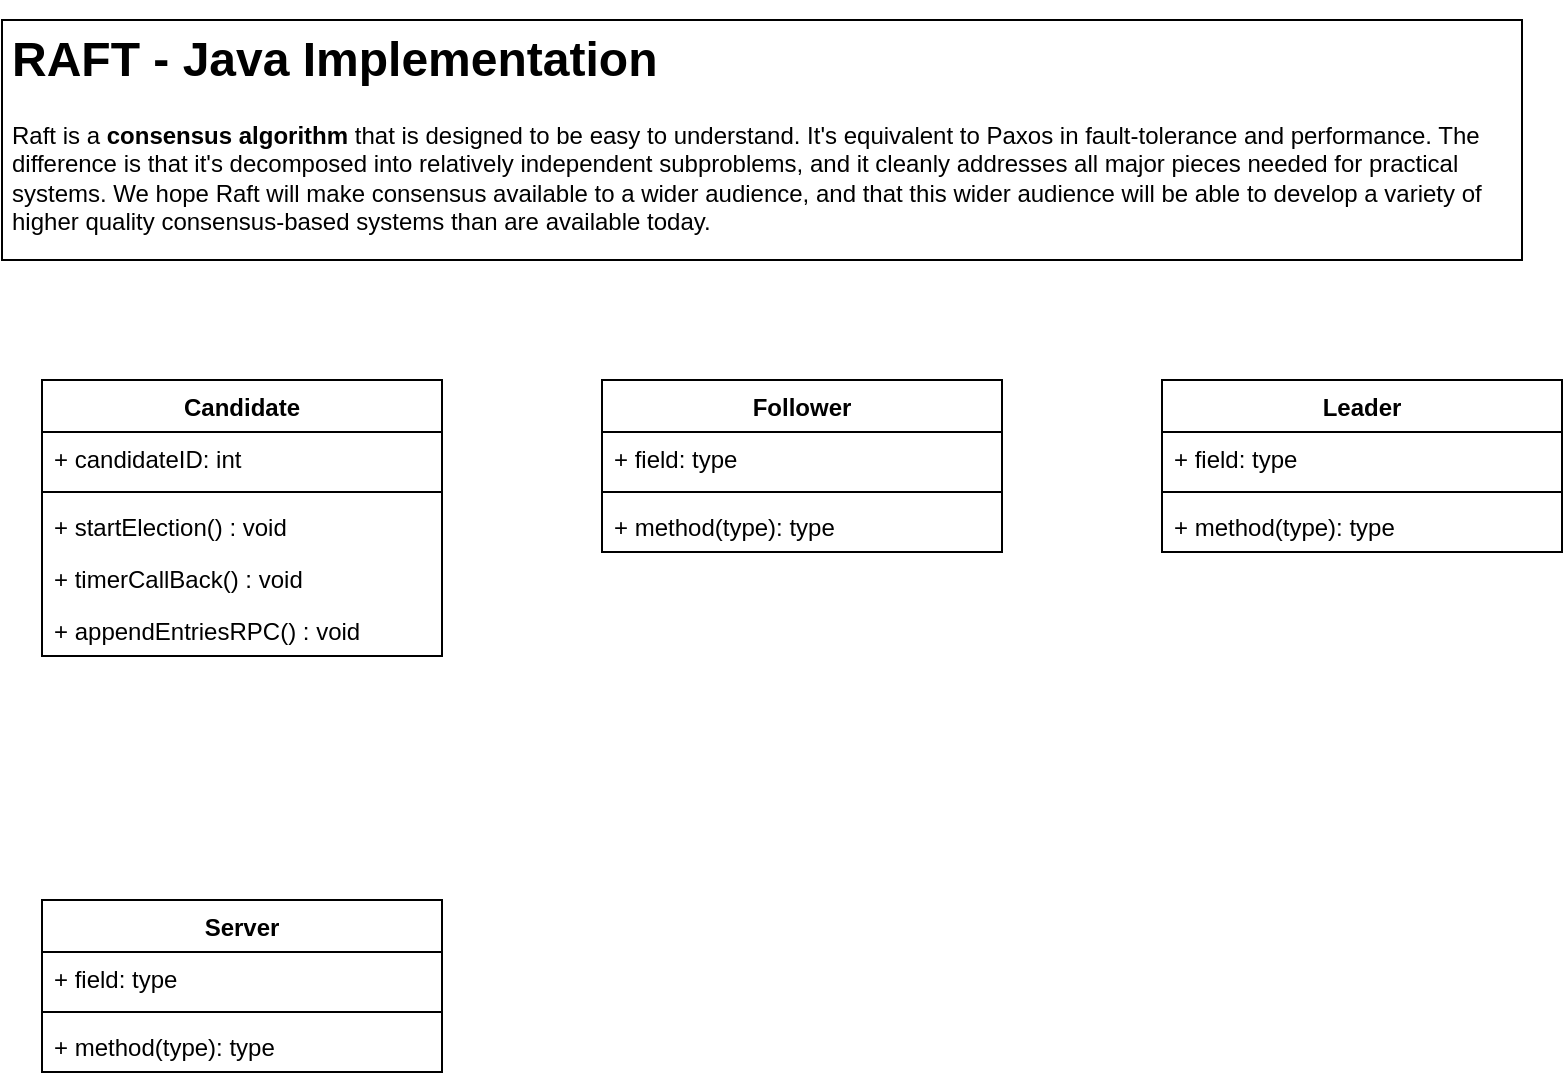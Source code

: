 <mxfile version="16.5.1" type="device"><diagram id="C5RBs43oDa-KdzZeNtuy" name="Java Classes UML"><mxGraphModel dx="946" dy="725" grid="1" gridSize="10" guides="1" tooltips="1" connect="1" arrows="1" fold="1" page="1" pageScale="1" pageWidth="827" pageHeight="1169" math="0" shadow="0"><root><mxCell id="WIyWlLk6GJQsqaUBKTNV-0"/><mxCell id="WIyWlLk6GJQsqaUBKTNV-1" parent="WIyWlLk6GJQsqaUBKTNV-0"/><mxCell id="46X_BfpMPTvYFvaqsZuw-0" value="Candidate" style="swimlane;fontStyle=1;align=center;verticalAlign=top;childLayout=stackLayout;horizontal=1;startSize=26;horizontalStack=0;resizeParent=1;resizeParentMax=0;resizeLast=0;collapsible=1;marginBottom=0;" vertex="1" parent="WIyWlLk6GJQsqaUBKTNV-1"><mxGeometry x="40" y="200" width="200" height="138" as="geometry"><mxRectangle x="80" y="170" width="90" height="26" as="alternateBounds"/></mxGeometry></mxCell><mxCell id="46X_BfpMPTvYFvaqsZuw-1" value="+ candidateID: int" style="text;strokeColor=none;fillColor=none;align=left;verticalAlign=top;spacingLeft=4;spacingRight=4;overflow=hidden;rotatable=0;points=[[0,0.5],[1,0.5]];portConstraint=eastwest;" vertex="1" parent="46X_BfpMPTvYFvaqsZuw-0"><mxGeometry y="26" width="200" height="26" as="geometry"/></mxCell><mxCell id="46X_BfpMPTvYFvaqsZuw-2" value="" style="line;strokeWidth=1;fillColor=none;align=left;verticalAlign=middle;spacingTop=-1;spacingLeft=3;spacingRight=3;rotatable=0;labelPosition=right;points=[];portConstraint=eastwest;" vertex="1" parent="46X_BfpMPTvYFvaqsZuw-0"><mxGeometry y="52" width="200" height="8" as="geometry"/></mxCell><mxCell id="46X_BfpMPTvYFvaqsZuw-3" value="+ startElection() : void" style="text;strokeColor=none;fillColor=none;align=left;verticalAlign=top;spacingLeft=4;spacingRight=4;overflow=hidden;rotatable=0;points=[[0,0.5],[1,0.5]];portConstraint=eastwest;" vertex="1" parent="46X_BfpMPTvYFvaqsZuw-0"><mxGeometry y="60" width="200" height="26" as="geometry"/></mxCell><mxCell id="46X_BfpMPTvYFvaqsZuw-19" value="+ timerCallBack() : void" style="text;strokeColor=none;fillColor=none;align=left;verticalAlign=top;spacingLeft=4;spacingRight=4;overflow=hidden;rotatable=0;points=[[0,0.5],[1,0.5]];portConstraint=eastwest;" vertex="1" parent="46X_BfpMPTvYFvaqsZuw-0"><mxGeometry y="86" width="200" height="26" as="geometry"/></mxCell><mxCell id="46X_BfpMPTvYFvaqsZuw-20" value="+ appendEntriesRPC() : void" style="text;strokeColor=none;fillColor=none;align=left;verticalAlign=top;spacingLeft=4;spacingRight=4;overflow=hidden;rotatable=0;points=[[0,0.5],[1,0.5]];portConstraint=eastwest;" vertex="1" parent="46X_BfpMPTvYFvaqsZuw-0"><mxGeometry y="112" width="200" height="26" as="geometry"/></mxCell><mxCell id="46X_BfpMPTvYFvaqsZuw-4" value="Server" style="swimlane;fontStyle=1;align=center;verticalAlign=top;childLayout=stackLayout;horizontal=1;startSize=26;horizontalStack=0;resizeParent=1;resizeParentMax=0;resizeLast=0;collapsible=1;marginBottom=0;" vertex="1" parent="WIyWlLk6GJQsqaUBKTNV-1"><mxGeometry x="40" y="460" width="200" height="86" as="geometry"/></mxCell><mxCell id="46X_BfpMPTvYFvaqsZuw-5" value="+ field: type" style="text;strokeColor=none;fillColor=none;align=left;verticalAlign=top;spacingLeft=4;spacingRight=4;overflow=hidden;rotatable=0;points=[[0,0.5],[1,0.5]];portConstraint=eastwest;" vertex="1" parent="46X_BfpMPTvYFvaqsZuw-4"><mxGeometry y="26" width="200" height="26" as="geometry"/></mxCell><mxCell id="46X_BfpMPTvYFvaqsZuw-6" value="" style="line;strokeWidth=1;fillColor=none;align=left;verticalAlign=middle;spacingTop=-1;spacingLeft=3;spacingRight=3;rotatable=0;labelPosition=right;points=[];portConstraint=eastwest;" vertex="1" parent="46X_BfpMPTvYFvaqsZuw-4"><mxGeometry y="52" width="200" height="8" as="geometry"/></mxCell><mxCell id="46X_BfpMPTvYFvaqsZuw-7" value="+ method(type): type" style="text;strokeColor=none;fillColor=none;align=left;verticalAlign=top;spacingLeft=4;spacingRight=4;overflow=hidden;rotatable=0;points=[[0,0.5],[1,0.5]];portConstraint=eastwest;" vertex="1" parent="46X_BfpMPTvYFvaqsZuw-4"><mxGeometry y="60" width="200" height="26" as="geometry"/></mxCell><mxCell id="46X_BfpMPTvYFvaqsZuw-8" value="Follower" style="swimlane;fontStyle=1;align=center;verticalAlign=top;childLayout=stackLayout;horizontal=1;startSize=26;horizontalStack=0;resizeParent=1;resizeParentMax=0;resizeLast=0;collapsible=1;marginBottom=0;" vertex="1" parent="WIyWlLk6GJQsqaUBKTNV-1"><mxGeometry x="320" y="200" width="200" height="86" as="geometry"/></mxCell><mxCell id="46X_BfpMPTvYFvaqsZuw-9" value="+ field: type" style="text;strokeColor=none;fillColor=none;align=left;verticalAlign=top;spacingLeft=4;spacingRight=4;overflow=hidden;rotatable=0;points=[[0,0.5],[1,0.5]];portConstraint=eastwest;" vertex="1" parent="46X_BfpMPTvYFvaqsZuw-8"><mxGeometry y="26" width="200" height="26" as="geometry"/></mxCell><mxCell id="46X_BfpMPTvYFvaqsZuw-10" value="" style="line;strokeWidth=1;fillColor=none;align=left;verticalAlign=middle;spacingTop=-1;spacingLeft=3;spacingRight=3;rotatable=0;labelPosition=right;points=[];portConstraint=eastwest;" vertex="1" parent="46X_BfpMPTvYFvaqsZuw-8"><mxGeometry y="52" width="200" height="8" as="geometry"/></mxCell><mxCell id="46X_BfpMPTvYFvaqsZuw-11" value="+ method(type): type" style="text;strokeColor=none;fillColor=none;align=left;verticalAlign=top;spacingLeft=4;spacingRight=4;overflow=hidden;rotatable=0;points=[[0,0.5],[1,0.5]];portConstraint=eastwest;" vertex="1" parent="46X_BfpMPTvYFvaqsZuw-8"><mxGeometry y="60" width="200" height="26" as="geometry"/></mxCell><mxCell id="46X_BfpMPTvYFvaqsZuw-12" value="Leader" style="swimlane;fontStyle=1;align=center;verticalAlign=top;childLayout=stackLayout;horizontal=1;startSize=26;horizontalStack=0;resizeParent=1;resizeParentMax=0;resizeLast=0;collapsible=1;marginBottom=0;" vertex="1" parent="WIyWlLk6GJQsqaUBKTNV-1"><mxGeometry x="600" y="200" width="200" height="86" as="geometry"/></mxCell><mxCell id="46X_BfpMPTvYFvaqsZuw-13" value="+ field: type" style="text;strokeColor=none;fillColor=none;align=left;verticalAlign=top;spacingLeft=4;spacingRight=4;overflow=hidden;rotatable=0;points=[[0,0.5],[1,0.5]];portConstraint=eastwest;" vertex="1" parent="46X_BfpMPTvYFvaqsZuw-12"><mxGeometry y="26" width="200" height="26" as="geometry"/></mxCell><mxCell id="46X_BfpMPTvYFvaqsZuw-14" value="" style="line;strokeWidth=1;fillColor=none;align=left;verticalAlign=middle;spacingTop=-1;spacingLeft=3;spacingRight=3;rotatable=0;labelPosition=right;points=[];portConstraint=eastwest;" vertex="1" parent="46X_BfpMPTvYFvaqsZuw-12"><mxGeometry y="52" width="200" height="8" as="geometry"/></mxCell><mxCell id="46X_BfpMPTvYFvaqsZuw-15" value="+ method(type): type" style="text;strokeColor=none;fillColor=none;align=left;verticalAlign=top;spacingLeft=4;spacingRight=4;overflow=hidden;rotatable=0;points=[[0,0.5],[1,0.5]];portConstraint=eastwest;" vertex="1" parent="46X_BfpMPTvYFvaqsZuw-12"><mxGeometry y="60" width="200" height="26" as="geometry"/></mxCell><mxCell id="46X_BfpMPTvYFvaqsZuw-23" value="&lt;h1&gt;RAFT - Java Implementation&lt;/h1&gt;&lt;p&gt;&lt;font style=&quot;font-size: 12px&quot;&gt;Raft is a &lt;b&gt;consensus algorithm&lt;/b&gt; that is designed to be easy to understand. It's equivalent to Paxos in fault-tolerance and performance. The difference is that it's decomposed into relatively independent subproblems, and it cleanly addresses all major pieces needed for practical systems. We hope Raft will make consensus available to a wider audience, and that this wider audience will be able to develop a variety of higher quality consensus-based systems than are available today.&lt;/font&gt;&lt;br&gt;&lt;/p&gt;" style="text;html=1;strokeColor=default;fillColor=none;spacing=5;spacingTop=-20;whiteSpace=wrap;overflow=hidden;rounded=0;" vertex="1" parent="WIyWlLk6GJQsqaUBKTNV-1"><mxGeometry x="20" y="20" width="760" height="120" as="geometry"/></mxCell></root></mxGraphModel></diagram></mxfile>